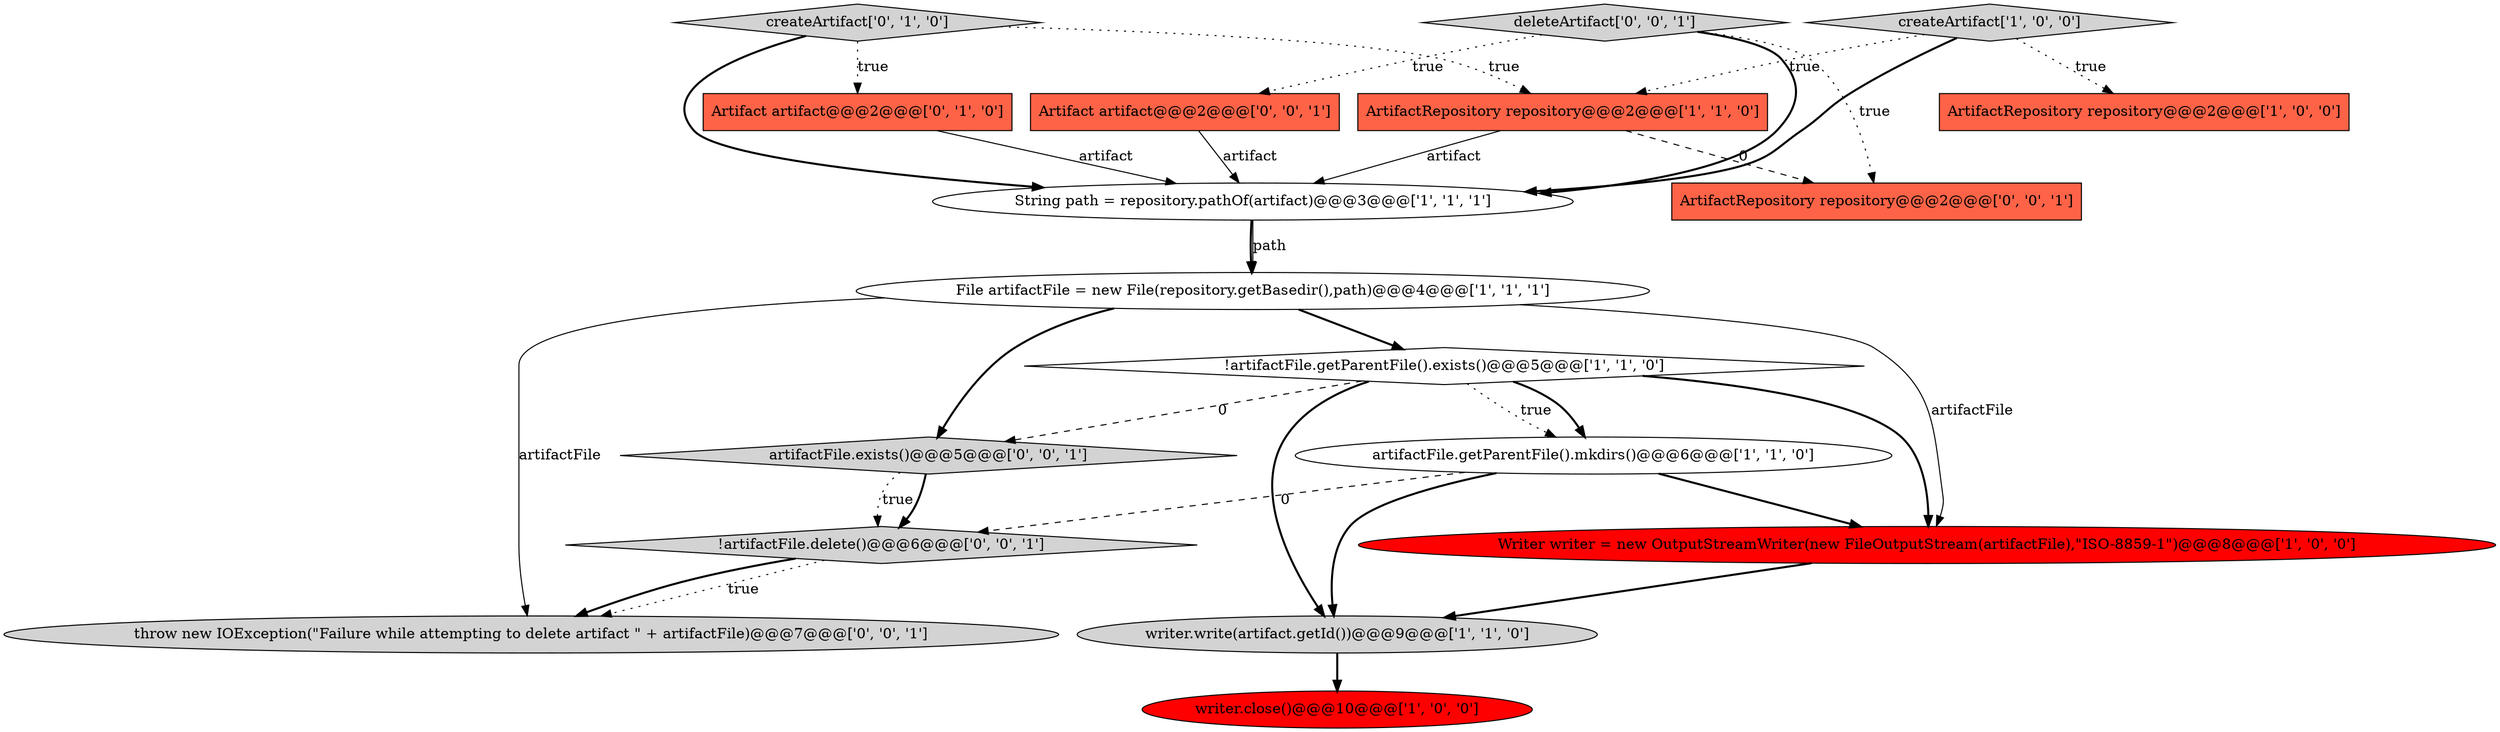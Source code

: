 digraph {
5 [style = filled, label = "ArtifactRepository repository@@@2@@@['1', '1', '0']", fillcolor = tomato, shape = box image = "AAA0AAABBB1BBB"];
16 [style = filled, label = "artifactFile.exists()@@@5@@@['0', '0', '1']", fillcolor = lightgray, shape = diamond image = "AAA0AAABBB3BBB"];
12 [style = filled, label = "deleteArtifact['0', '0', '1']", fillcolor = lightgray, shape = diamond image = "AAA0AAABBB3BBB"];
14 [style = filled, label = "throw new IOException(\"Failure while attempting to delete artifact \" + artifactFile)@@@7@@@['0', '0', '1']", fillcolor = lightgray, shape = ellipse image = "AAA0AAABBB3BBB"];
17 [style = filled, label = "!artifactFile.delete()@@@6@@@['0', '0', '1']", fillcolor = lightgray, shape = diamond image = "AAA0AAABBB3BBB"];
13 [style = filled, label = "Artifact artifact@@@2@@@['0', '0', '1']", fillcolor = tomato, shape = box image = "AAA0AAABBB3BBB"];
11 [style = filled, label = "Artifact artifact@@@2@@@['0', '1', '0']", fillcolor = tomato, shape = box image = "AAA0AAABBB2BBB"];
1 [style = filled, label = "writer.close()@@@10@@@['1', '0', '0']", fillcolor = red, shape = ellipse image = "AAA1AAABBB1BBB"];
3 [style = filled, label = "String path = repository.pathOf(artifact)@@@3@@@['1', '1', '1']", fillcolor = white, shape = ellipse image = "AAA0AAABBB1BBB"];
15 [style = filled, label = "ArtifactRepository repository@@@2@@@['0', '0', '1']", fillcolor = tomato, shape = box image = "AAA0AAABBB3BBB"];
10 [style = filled, label = "createArtifact['0', '1', '0']", fillcolor = lightgray, shape = diamond image = "AAA0AAABBB2BBB"];
6 [style = filled, label = "File artifactFile = new File(repository.getBasedir(),path)@@@4@@@['1', '1', '1']", fillcolor = white, shape = ellipse image = "AAA0AAABBB1BBB"];
4 [style = filled, label = "ArtifactRepository repository@@@2@@@['1', '0', '0']", fillcolor = tomato, shape = box image = "AAA0AAABBB1BBB"];
0 [style = filled, label = "Writer writer = new OutputStreamWriter(new FileOutputStream(artifactFile),\"ISO-8859-1\")@@@8@@@['1', '0', '0']", fillcolor = red, shape = ellipse image = "AAA1AAABBB1BBB"];
7 [style = filled, label = "writer.write(artifact.getId())@@@9@@@['1', '1', '0']", fillcolor = lightgray, shape = ellipse image = "AAA0AAABBB1BBB"];
9 [style = filled, label = "artifactFile.getParentFile().mkdirs()@@@6@@@['1', '1', '0']", fillcolor = white, shape = ellipse image = "AAA0AAABBB1BBB"];
2 [style = filled, label = "createArtifact['1', '0', '0']", fillcolor = lightgray, shape = diamond image = "AAA0AAABBB1BBB"];
8 [style = filled, label = "!artifactFile.getParentFile().exists()@@@5@@@['1', '1', '0']", fillcolor = white, shape = diamond image = "AAA0AAABBB1BBB"];
8->16 [style = dashed, label="0"];
7->1 [style = bold, label=""];
9->0 [style = bold, label=""];
11->3 [style = solid, label="artifact"];
6->14 [style = solid, label="artifactFile"];
2->3 [style = bold, label=""];
5->3 [style = solid, label="artifact"];
16->17 [style = dotted, label="true"];
12->15 [style = dotted, label="true"];
17->14 [style = dotted, label="true"];
3->6 [style = bold, label=""];
10->3 [style = bold, label=""];
16->17 [style = bold, label=""];
9->7 [style = bold, label=""];
10->5 [style = dotted, label="true"];
8->7 [style = bold, label=""];
0->7 [style = bold, label=""];
8->0 [style = bold, label=""];
13->3 [style = solid, label="artifact"];
12->13 [style = dotted, label="true"];
10->11 [style = dotted, label="true"];
17->14 [style = bold, label=""];
6->16 [style = bold, label=""];
9->17 [style = dashed, label="0"];
6->8 [style = bold, label=""];
2->4 [style = dotted, label="true"];
8->9 [style = bold, label=""];
12->3 [style = bold, label=""];
8->9 [style = dotted, label="true"];
2->5 [style = dotted, label="true"];
5->15 [style = dashed, label="0"];
3->6 [style = solid, label="path"];
6->0 [style = solid, label="artifactFile"];
}
